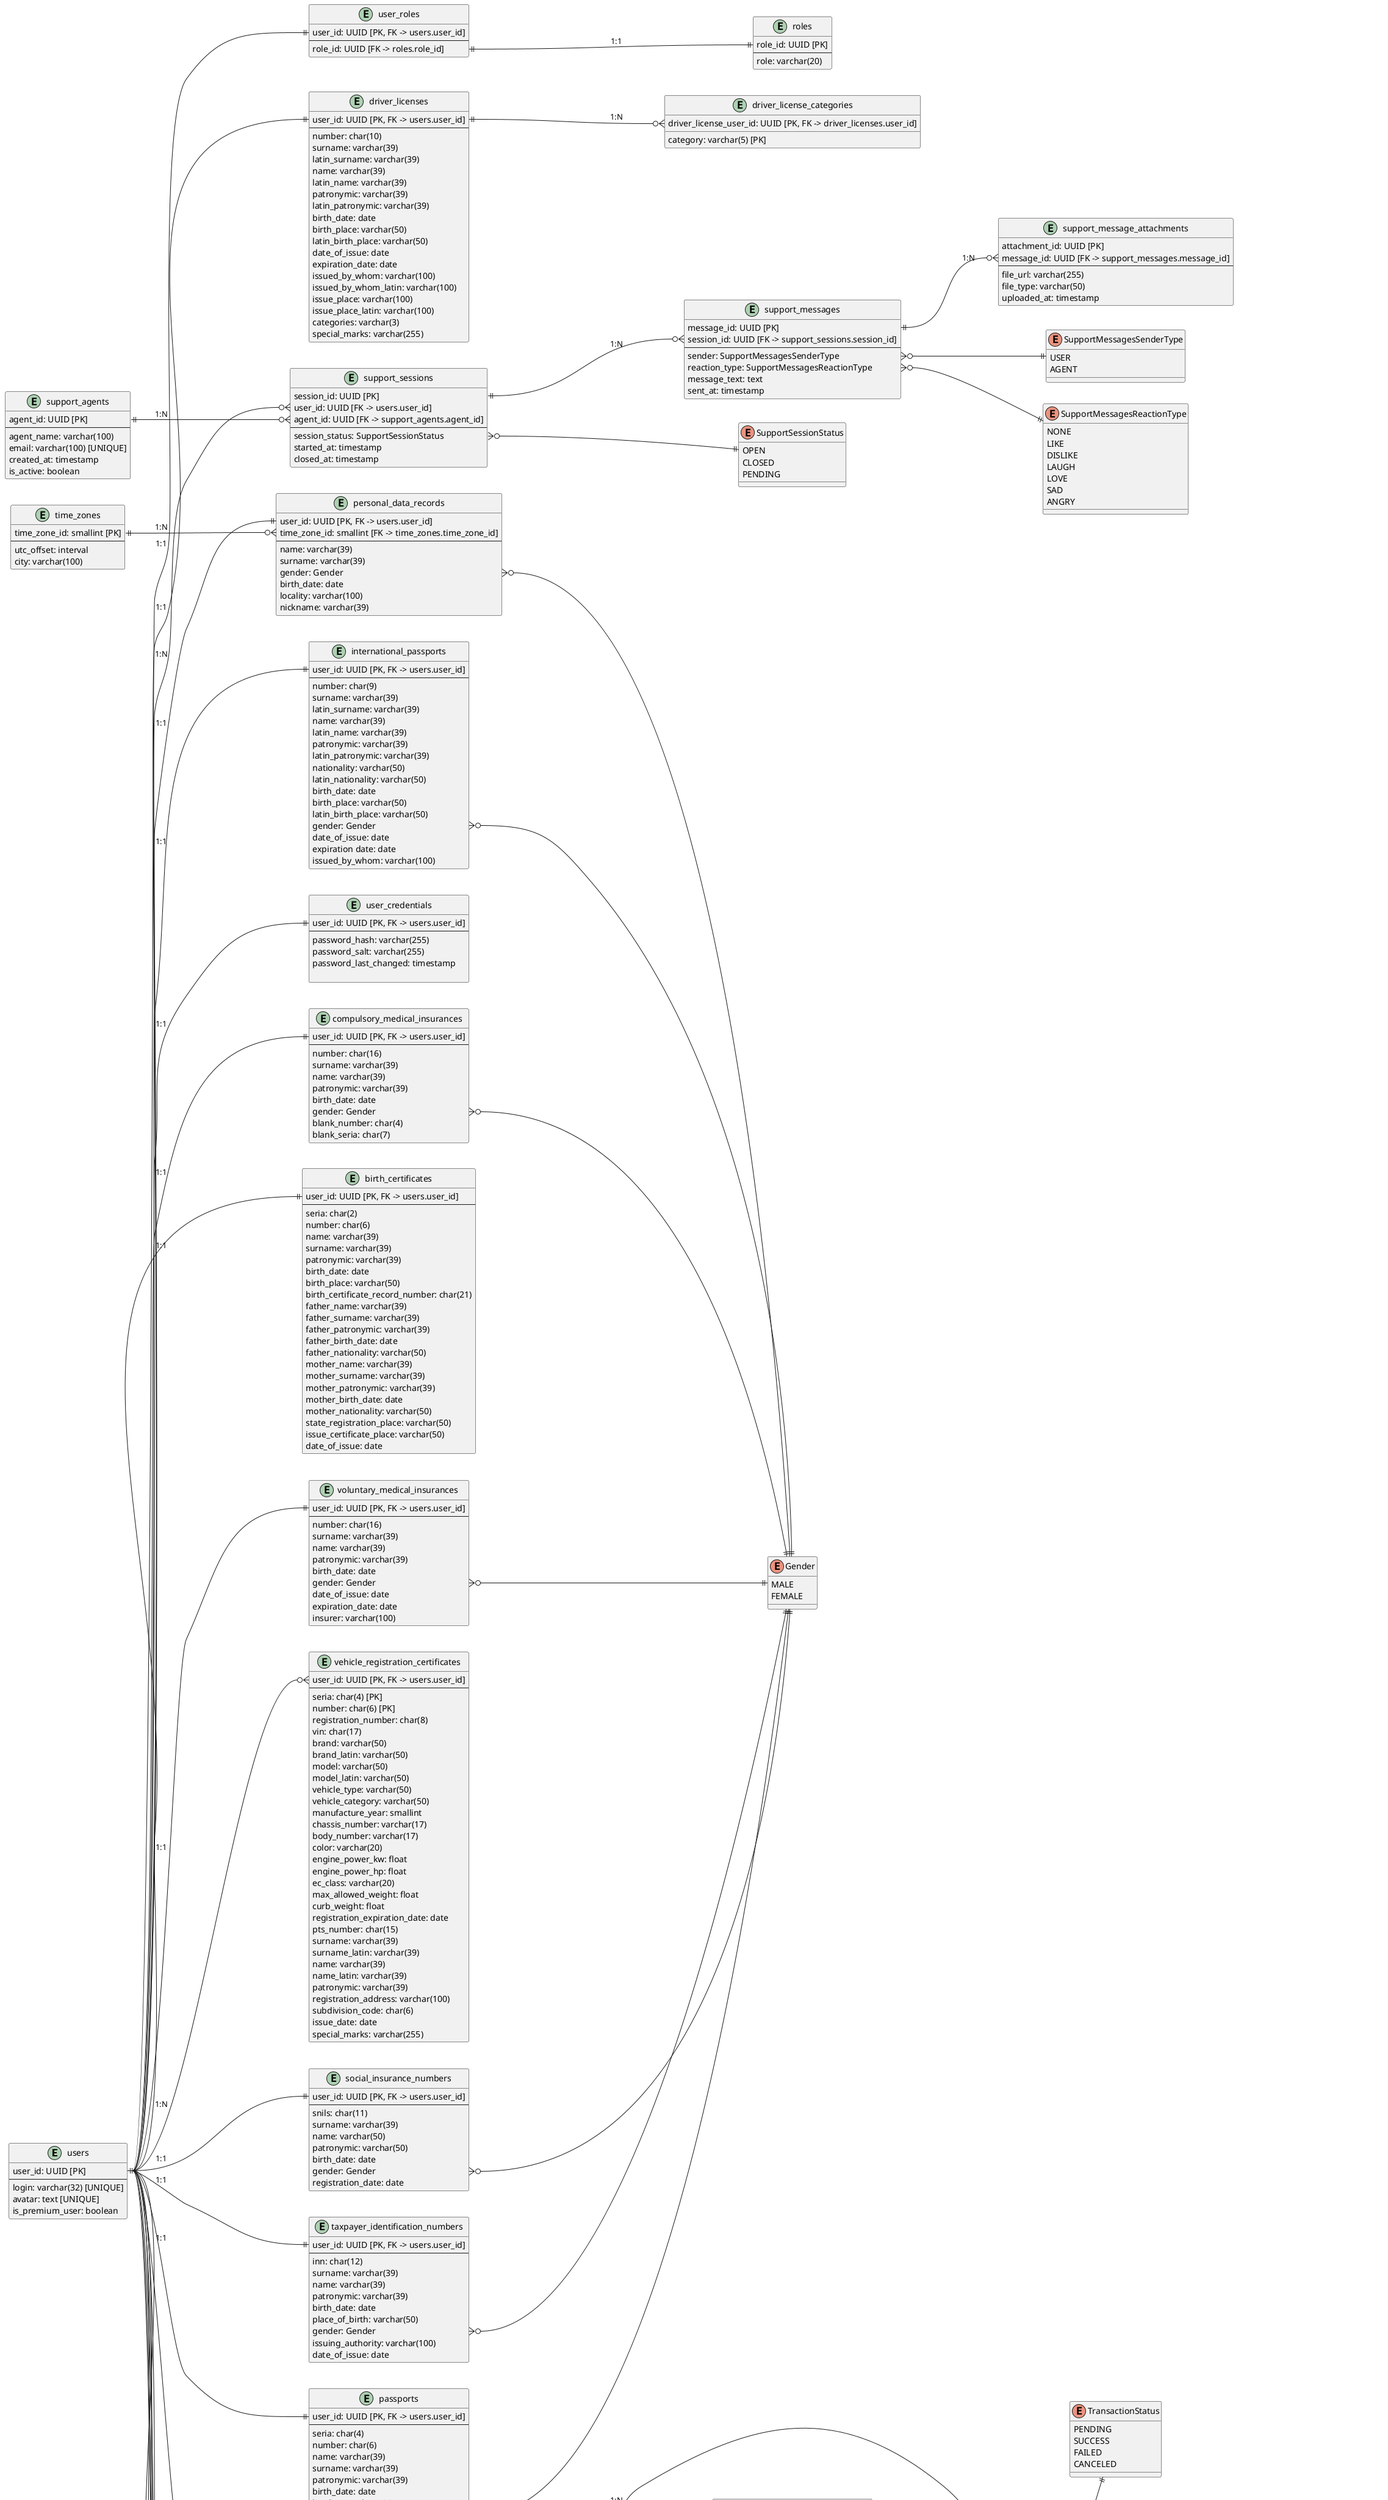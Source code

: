 @startuml ERdiagramm
left to right direction


/' Все отношения находятся в 3НФ, пояснения прописаны в каждом entity '/

entity users {
    user_id: UUID [PK]
    ----
    login: varchar(32) [UNIQUE]
    avatar: text [UNIQUE]
    is_premium_user: boolean
    /' Все атрибуты зависят только от user_id. Нет транзитивных зависимостей. '/
}

entity user_credentials {
    user_id: UUID [PK, FK -> users.user_id]
    --
    password_hash: varchar(255)
    password_salt: varchar(255)
    password_last_changed: timestamp
    /' Все данные зависят от user_id. '/

}

entity personal_data_records {
    user_id: UUID [PK, FK -> users.user_id]
    time_zone_id: smallint [FK -> time_zones.time_zone_id]
    ----
    name: varchar(39)
    surname: varchar(39)
    gender: Gender
    birth_date: date
    locality: varchar(100)
    nickname: varchar(39)
    /' Нет избыточности, каждый атрибут напрямую зависит от user_id. '/
}

entity time_zones {
    time_zone_id: smallint [PK]
    ----
    utc_offset: interval
    city: varchar(100)
    /' city и utc_offset зависят от time_zone_id, нет транзитивных зависимостей. '/
}

entity passports {
    user_id: UUID [PK, FK -> users.user_id]
    ----
    seria: char(4)
    number: char(6)
    name: varchar(39)
    surname: varchar(39)
    patronymic: varchar(39)
    birth_date: date
    locality: varchar(100)
    gender: Gender
    issued_by_whom: varchar(100)
    unit_code: char(6)
    date_of_issue: date
    registration_address: varchar(100)
    /' Каждое поле — характеристика паспорта, однозначно связана с user_id. 
    Может показаться, что транзитивная зависимость присутствует для seria и number,
    но в яндексе данные никак не валидируются и спокойно можно добавлять паспорта
    с одинаковыми сериями и номерами, но разными фамилиями '/
}

entity international_passports {
    user_id: UUID [PK, FK -> users.user_id]
    ----
    number: char(9)
    surname: varchar(39)
    latin_surname: varchar(39)
    name: varchar(39)
    latin_name: varchar(39)
    patronymic: varchar(39)
    latin_patronymic: varchar(39)
    nationality: varchar(50)
    latin_nationality: varchar(50)
    birth_date: date
    birth_place: varchar(50)
    latin_birth_place: varchar(50)
    gender: Gender
    date_of_issue: date
    expiration date: date
    issued_by_whom: varchar(100)
    /' Все данные являются непосредственными атрибутами паспорта.
    Данные также никак не валидируются'/ 
}

entity birth_certificates {
    user_id: UUID [PK, FK -> users.user_id]
    ----
    seria: char(2)
    number: char(6)
    name: varchar(39)
    surname: varchar(39)
    patronymic: varchar(39)
    birth_date: date
    birth_place: varchar(50)
    birth_certificate_record_number: char(21)
    father_name: varchar(39)
    father_surname: varchar(39)
    father_patronymic: varchar(39)
    father_birth_date: date
    father_nationality: varchar(50)
    mother_name: varchar(39)
    mother_surname: varchar(39)
    mother_patronymic: varchar(39)
    mother_birth_date: date
    mother_nationality: varchar(50)
    state_registration_place: varchar(50)
    issue_certificate_place: varchar(50)
    date_of_issue: date
    /' Никаких зависимостей между неключевыми атрибутами.
    Данные никак не валидируются, а значит не зависят друг от друга,
    вся валидация лежит на самом пользователе'/
}

entity driver_licenses {
    user_id: UUID [PK, FK -> users.user_id]
    ----
    number: char(10)
    surname: varchar(39)
    latin_surname: varchar(39)
    name: varchar(39)
    latin_name: varchar(39)
    patronymic: varchar(39)
    latin_patronymic: varchar(39)
    birth_date: date
    birth_place: varchar(50)
    latin_birth_place: varchar(50)
    date_of_issue: date
    expiration_date: date
    issued_by_whom: varchar(100)
    issued_by_whom_latin: varchar(100)
    issue_place: varchar(100)
    issue_place_latin: varchar(100)
    categories: varchar(3)
    special_marks: varchar(255)
    /' Все данные уникальны и описывают одну сущность — водительское удостоверение.
    Данные также никак не валидируются'/
}

entity driver_license_categories {
    driver_license_user_id: UUID [PK, FK -> driver_licenses.user_id]
    category: varchar(5) [PK]
    /' Полный составной ключ определяет каждое поле. '/
}

entity vehicle_registration_certificates {
    user_id: UUID [PK, FK -> users.user_id]
    ----
    seria: char(4) [PK]
    number: char(6) [PK]
    registration_number: char(8)
    vin: char(17)
    brand: varchar(50)
    brand_latin: varchar(50)
    model: varchar(50)
    model_latin: varchar(50)
    vehicle_type: varchar(50)
    vehicle_category: varchar(50)
    manufacture_year: smallint
    chassis_number: varchar(17)
    body_number: varchar(17)
    color: varchar(20)
    engine_power_kw: float
    engine_power_hp: float
    ec_class: varchar(20)
    max_allowed_weight: float
    curb_weight: float
    registration_expiration_date: date
    pts_number: char(15)
    surname: varchar(39)
    surname_latin: varchar(39)
    name: varchar(39)
    name_latin: varchar(39)
    patronymic: varchar(39)
    registration_address: varchar(100)
    subdivision_code: char(6)
    issue_date: date
    special_marks: varchar(255)
    /' Нет зависимостей между неключевыми атрибутами. '/
}

entity compulsory_medical_insurances {
    user_id: UUID [PK, FK -> users.user_id]
    ----
    number: char(16)
    surname: varchar(39)
    name: varchar(39)
    patronymic: varchar(39)
    birth_date: date
    gender: Gender
    blank_number: char(4)
    blank_seria: char(7)
    /' Нет зависимостей между неключевыми атрибутами. '/
}

entity voluntary_medical_insurances {
    user_id: UUID [PK, FK -> users.user_id]
    ----
    number: char(16)
    surname: varchar(39)
    name: varchar(39)
    patronymic: varchar(39)
    birth_date: date
    gender: Gender
    date_of_issue: date
    expiration_date: date
    insurer: varchar(100)
    /' Все данные о добровольной страховке описывают одну сущность. '/
}

entity taxpayer_identification_numbers {
    user_id: UUID [PK, FK -> users.user_id]
    --
    inn: char(12)
    surname: varchar(39)
    name: varchar(39)
    patronymic: varchar(39)
    birth_date: date
    place_of_birth: varchar(50)
    gender: Gender
    issuing_authority: varchar(100)
    date_of_issue: date
    /' Все данные ИНН уникальны для user_id, без транзитивных зависимостей. '/
}

entity social_insurance_numbers {
    user_id: UUID [PK, FK -> users.user_id]
    --
    snils: char(11)
    surname: varchar(39)
    name: varchar(50)
    patronymic: varchar(50)
    birth_date: date
    gender: Gender
    registration_date: date
    /' Данные напрямую зависят от user_id, без избыточности. '/
}

entity services {
    service_id: UUID [PK]
    ----
    service_name: varchar(100)
    /' Простой справочник. Название зависит только от service_id. '/
}

entity service_address_notes {
    user_id [PK, FK -> users.user_id]
    addresses_id: UUID [PK, FK -> addresses.address_id]
    service_id: UUID [PK, FK -> services] 
    ----
    description: text
    /' Комбинация ключей определяет уникальные заметки. '/
}

entity user_addresses {
    user_id: UUID [PK, FK -> users.user_id]
    address_id [PK, FK -> addresses.address_id]
    ----
    main_description: text
    address_type: addressType
    entrance: varchar(10)
    floor: varchar(10)
    apartment: varchar(10)
    intercom: varchar(10)
    --
    constraint unique_home_address: UNIQUE(user_id, address_type) WHERE address_type = 'HOME'
    constraint unique_work_address: UNIQUE(user_id, address_type) WHERE address_type = 'WORK'
    /' Адрес описан в отдельной таблице. Атрибуты зависят только от составного PK. '/
}

entity addresses {
    address_id: UUID [PK]
    ----
    name_of_address: varchar(20)
    country: varchar(100)
    region: varchar(100)
    city: varchar(100)
    street: varchar(100)
    building: varchar(10)
    [UNIQUE]
    /' address_id определяет все характеристики адреса. '/
}

entity bank_cards {
    bank_card_id: char(16) [PK, UNIQUE]
    user_id: UUID [FK -> users.user_id]
    --
    cardholder_name: varchar(100)
    expiration_date: date
    payment_system: PaymentSystem
    bank_name: varchar(100)
    is_default: boolean
    /' Каждое поле описывает конкретную карту, зависящую от card_id. '/
}

entity transactions {
    transaction_id: UUID [PK]
    user_id: UUID [FK -> users.user_id]
    bank_card_id: UUID [FK -> bank_cards.bank_card_id]
    service_id: UUID [FK -> services.service_id]
    --
    amount: decimal(10,2)
    currency: char(3)
    status: TransactionStatus
    transaction_type: TransactionType
    description: varchar(255)
    created_at: timestamp
    check: varchar(100) [UNIQUE]
    /' Каждая транзакция имеет уникальный ID. Поля зависят только от него. '/
}

entity recovery_methods {
    method_id: UUID [PK]
    user_id: UUID [FK -> users.user_id]
    --
    method_type: RecoveryMethodType
    is_active: boolean
    /' Тип метода и статус — характеристики конкретного способа. '/
}

entity phone_numbers {
    user_id: UUID [PK, FK -> users.user_id]
    --
    phone_number: varchar(15)
    is_verified: boolean
    /' Каждый номер телефона связан с user_id. '/
}

entity security_questions {
    user_id: UUID [PK, FK -> users.user_id]
    --
    question: varchar(255)
    answer: varchar(255) [encrypted]
    /' Вопрос и ответ хранятся для конкретного пользователя. '/
}

entity backup_emails {
    email_id: UUID [PK]
    user_id: UUID [FK -> users.user_id]
    --
    email: varchar(100)
    is_verified: boolean
    /' email_id определяет все атрибуты записи. '/
}

entity devices {
    device_id: UUID [PK]
    user_id: UUID [FK -> users.user_id]
    --
    device_type: DeviceType
    device_name: varchar(100)
    os: varchar(50)
    os_version: varchar(50)
    last_login: timestamp
    last_ip: varchar(45)
    created_at: timestamp
    /' Атрибуты описывают конкретное устройство. '/
}

entity actions {
    action_id: UUID [PK]
    --
    action_name: varchar(100) [UNIQUE]
    action_description: text
    /' Название и описание действия зависят только от action_id. '/
}

entity activity_history {
    activity_id: UUID [PK]
    user_id: UUID [FK -> users.user_id]
    device_id: UUID [FK -> devices.device_id]
    action_id: UUID [FK -> actions.action_id]
    --
    details: text
    created_at: timestamp
    /' Атрибуты описывают конкретное действие пользователя. '/
}

entity family_groups {
    group_id: UUID [PK]
    --
    group_name: varchar(100)
    created_at: timestamp
    /' Название и дата создания зависят только от group_id. '/
}

entity family_group_members {
    user_id: UUID [PK, FK -> users.user_id]
    group_id: UUID [PK, FK -> family_groups.group_id]
    --
    role: FamilyGroupRole
    added_at: timestamp
    /' Членство описано составным ключом. Поля зависят от него. '/
}

entity support_agents {
    agent_id: UUID [PK]
    --
    agent_name: varchar(100)
    email: varchar(100) [UNIQUE]
    created_at: timestamp
    is_active: boolean
    /' Атрибуты описывают одного агента. '/
}

entity support_sessions {
    session_id: UUID [PK]
    user_id: UUID [FK -> users.user_id]
    agent_id: UUID [FK -> support_agents.agent_id]
    --
    session_status: SupportSessionStatus
    started_at: timestamp
    closed_at: timestamp
    /' Атрибуты описывают сессию поддержки. '/
}

entity support_messages {
    message_id: UUID [PK]
    session_id: UUID [FK -> support_sessions.session_id]
    --
    sender: SupportMessagesSenderType
    reaction_type: SupportMessagesReactionType
    message_text: text
    sent_at: timestamp
    /' Сообщение описано message_id, все поля относятся к нему. '/
}

entity support_message_attachments {
    attachment_id: UUID [PK]
    message_id: UUID [FK -> support_messages.message_id]
    ----
    file_url: varchar(255)
    file_type: varchar(50)
    uploaded_at: timestamp
    /' Атрибуты описывают прикрепленный файл к сообщению. '/
}

entity user_service_notification_disabled {
    user_id: UUID [PK, FK -> users.user_id]
    service_notification_type_id: UUID [PK]
    /' Составной ключ определяет отключенные уведомления. '/
}

entity service_notification_types {
    service_notification_type_id: UUID [PK]
    ----
    service_id: UUID [FK -> services.service_id]
    notification_type_id: UUID [FK -> notification_types.notification_type_id]
    /' Каждая запись определяет тип уведомления для сервиса. '/
}

entity notification_types {
    notification_type_id: UUID [PK]
    ----
    type_name: NotificationNameType
    description: varchar(255)
    /' Название и описание типа уведомления зависят только от notification_type_id. '/
}


entity user_roles {
    user_id: UUID [PK, FK -> users.user_id]
    ----
    role_id: UUID [FK -> roles.role_id]
    /' Роль зависит только от первичного ключа '/
}

entity roles {
    role_id: UUID [PK]
    ----
    role: varchar(20)
    /' Простая справочная таблица ролей. '/
}

enum Gender {
    MALE
    FEMALE
}

enum AddressType {
    HOME
    WORK
    OTHER
}

enum PaymentSystem {
    VISA
    MASTERCARD
    MIR
    AMEX
    JCB
    UNIONPAY
}

enum TransactionStatus {
    PENDING
    SUCCESS
    FAILED
    CANCELED
}

enum TransactionType {
    PAYMENT
    REFUND
}

enum RecoveryMethodType {
    PHONE
    EMAIL
    SECURITY_QUESTION
}

enum DeviceType {
    SMARTPHONE
    TABLET
    PC
    LAPTOP
    OTHER
}

enum FamilyGroupRole {
    ADMIN
    ADULT
    CHILD
}

enum SupportSessionStatus {
    OPEN
    CLOSED
    PENDING
}

enum SupportMessagesSenderType {
    USER
    AGENT
}

enum SupportMessagesReactionType {
    NONE
    LIKE
    DISLIKE
    LAUGH
    LOVE
    SAD
    ANGRY
}

enum NotificationNameType {
    CALL
    PUSH
    SMS
    EMAIL
    OTHER
}

users::user_id ||--|| user_credentials::user_id : "1:1"
users::user_id ||--|| personal_data_records::user_id : "1:1"
users::user_id ||--|| passports::user_id : "1:1"
users::user_id ||--|| international_passports::user_id : "1:1"
users::user_id ||--|| birth_certificates::user_id : "1:1"
users::user_id ||--|| driver_licenses::user_id : "1:1"
users::user_id ||--|| compulsory_medical_insurances::user_id : "1:1"
users::user_id ||--|| voluntary_medical_insurances::user_id : "1:1"
users::user_id ||--|| taxpayer_identification_numbers::user_id : "1:1"
users::user_id ||--|| social_insurance_numbers::user_id : "1:1"
users::user_id ||--o{ vehicle_registration_certificates::user_id : "1:N"
users::user_id ||--o{ user_addresses::user_id : "1:N"
users::user_id ||--o{ bank_cards::user_id : "1:N"
users::user_id ||--o{ transactions::user_id : "1:N"
users::user_id ||--o{ recovery_methods::user_id : "1:N"
users::user_id ||--o{ phone_numbers::user_id : "1:N"
users::user_id ||--o{ devices::user_id : "1:N"
users::user_id ||--o{ activity_history::user_id : "1:N"
users::user_id ||--o{ family_group_members::user_id : "1:N"
users::user_id ||--o{ support_sessions::user_id : "1:N"
users::user_id ||--o{ user_service_notification_disabled::user_id : "1:N"
users::user_id ||--|| user_roles::user_id : "1:1"

time_zones::time_zone_id ||--o{ personal_data_records::time_zone_id : "1:N"

driver_licenses::user_id ||--o{ driver_license_categories::driver_license_user_id : "1:N"

services::service_id ||--o{ transactions::service_id : "1:N"
services::service_id ||--o{ service_address_notes::service_id : "1:N"
services::service_id ||--o{ service_notification_types::service_id : "1:N"

addresses::address_id ||--o{ user_addresses::address_id : "1:N"

user_addresses::address_id ||--|| service_address_notes::addresses_id : "1:N"

bank_cards::bank_card_id ||--o{ transactions::bank_card_id : "1:N"

recovery_methods::user_id ||--o{ phone_numbers::user_id : "1:N"
recovery_methods::user_id ||--o{ backup_emails::user_id : "1:N"
recovery_methods::user_id ||--|| security_questions::user_id : "1:N"

devices::device_id ||--o{ activity_history::device_id : "1:N"

actions::action_id ||--o{ activity_history::action_id : "1:N"

family_groups::group_id ||--o{ family_group_members::group_id : "1:N"

support_agents::agent_id ||--o{ support_sessions::agent_id : "1:N"

support_sessions::session_id ||--o{ support_messages::session_id : "1:N"

support_messages::message_id ||--o{ support_message_attachments::message_id : "1:N"

service_notification_types::service_notification_type_id ||--o{ user_service_notification_disabled::service_notification_type_id : "1:N"
service_notification_types::notification_type_id ||--o{ notification_types::notification_type_id : "1:N"

user_roles::role_id ||--|| roles::role_id : "1:1"

personal_data_records::gender }o--|| Gender
passports::gender }o--|| Gender
international_passports::gender }o--|| Gender
compulsory_medical_insurances::gender }o--|| Gender
voluntary_medical_insurances::gender }o--|| Gender
taxpayer_identification_numbers::gender }o--|| Gender
social_insurance_numbers::gender }o--|| Gender

addresses::address_type }o--|| AddressType

bank_cards::payment_system }o--|| PaymentSystem

transactions::status }o--|| TransactionStatus
transactions::transaction_type }o--|| TransactionType

recovery_methods::method_type }o--|| RecoveryMethodType

devices::device_type }o--|| DeviceType

family_group_members::role }o--|| FamilyGroupRole

support_sessions::session_status }o--|| SupportSessionStatus
support_messages::sender }o--|| SupportMessagesSenderType
support_messages::reaction_type }o--|| SupportMessagesReactionType

notification_types::type_name }o--|| NotificationNameType

@enduml
